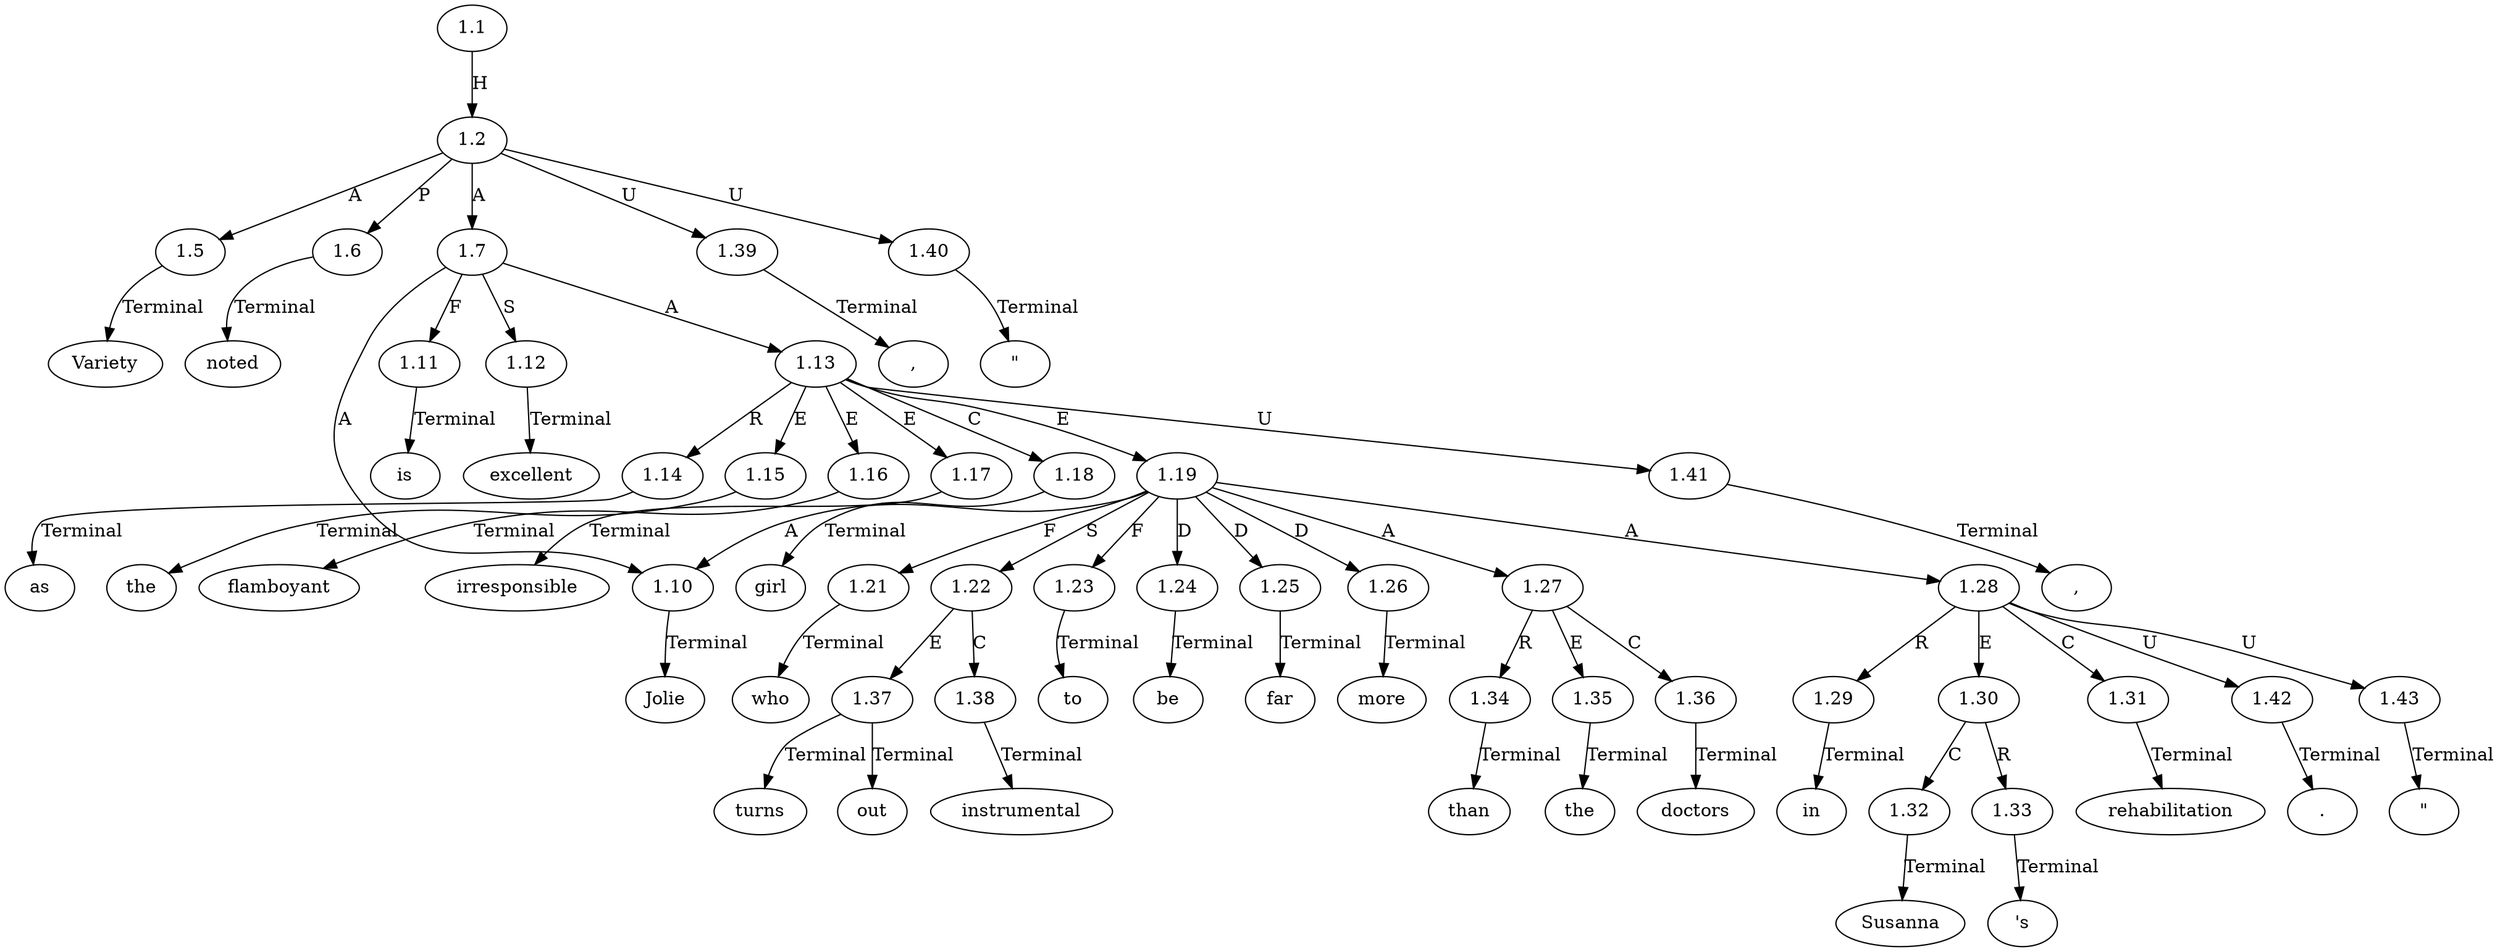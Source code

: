 // Graph
digraph {
	0.1 [label=Variety ordering=out]
	0.10 [label=flamboyant ordering=out]
	0.11 [label="," ordering=out]
	0.12 [label=irresponsible ordering=out]
	0.13 [label=girl ordering=out]
	0.14 [label=who ordering=out]
	0.15 [label=turns ordering=out]
	0.16 [label=out ordering=out]
	0.17 [label=to ordering=out]
	0.18 [label=be ordering=out]
	0.19 [label=far ordering=out]
	0.2 [label=noted ordering=out]
	0.20 [label=more ordering=out]
	0.21 [label=instrumental ordering=out]
	0.22 [label=than ordering=out]
	0.23 [label=the ordering=out]
	0.24 [label=doctors ordering=out]
	0.25 [label=in ordering=out]
	0.26 [label=Susanna ordering=out]
	0.27 [label="'s" ordering=out]
	0.28 [label=rehabilitation ordering=out]
	0.29 [label="." ordering=out]
	0.3 [label="," ordering=out]
	0.30 [label="\"" ordering=out]
	0.4 [label="\"" ordering=out]
	0.5 [label=Jolie ordering=out]
	0.6 [label=is ordering=out]
	0.7 [label=excellent ordering=out]
	0.8 [label=as ordering=out]
	0.9 [label=the ordering=out]
	1.1 [label=1.1 ordering=out]
	1.2 [label=1.2 ordering=out]
	1.5 [label=1.5 ordering=out]
	1.6 [label=1.6 ordering=out]
	1.7 [label=1.7 ordering=out]
	1.10 [label=1.10 ordering=out]
	1.11 [label=1.11 ordering=out]
	1.12 [label=1.12 ordering=out]
	1.13 [label=1.13 ordering=out]
	1.14 [label=1.14 ordering=out]
	1.15 [label=1.15 ordering=out]
	1.16 [label=1.16 ordering=out]
	1.17 [label=1.17 ordering=out]
	1.18 [label=1.18 ordering=out]
	1.19 [label=1.19 ordering=out]
	1.21 [label=1.21 ordering=out]
	1.22 [label=1.22 ordering=out]
	1.23 [label=1.23 ordering=out]
	1.24 [label=1.24 ordering=out]
	1.25 [label=1.25 ordering=out]
	1.26 [label=1.26 ordering=out]
	1.27 [label=1.27 ordering=out]
	1.28 [label=1.28 ordering=out]
	1.29 [label=1.29 ordering=out]
	1.30 [label=1.30 ordering=out]
	1.31 [label=1.31 ordering=out]
	1.32 [label=1.32 ordering=out]
	1.33 [label=1.33 ordering=out]
	1.34 [label=1.34 ordering=out]
	1.35 [label=1.35 ordering=out]
	1.36 [label=1.36 ordering=out]
	1.37 [label=1.37 ordering=out]
	1.38 [label=1.38 ordering=out]
	1.39 [label=1.39 ordering=out]
	1.40 [label=1.40 ordering=out]
	1.41 [label=1.41 ordering=out]
	1.42 [label=1.42 ordering=out]
	1.43 [label=1.43 ordering=out]
	1.1 -> 1.2 [label=H ordering=out]
	1.2 -> 1.5 [label=A ordering=out]
	1.2 -> 1.6 [label=P ordering=out]
	1.2 -> 1.7 [label=A ordering=out]
	1.2 -> 1.39 [label=U ordering=out]
	1.2 -> 1.40 [label=U ordering=out]
	1.5 -> 0.1 [label=Terminal ordering=out]
	1.6 -> 0.2 [label=Terminal ordering=out]
	1.7 -> 1.10 [label=A ordering=out]
	1.7 -> 1.11 [label=F ordering=out]
	1.7 -> 1.12 [label=S ordering=out]
	1.7 -> 1.13 [label=A ordering=out]
	1.10 -> 0.5 [label=Terminal ordering=out]
	1.11 -> 0.6 [label=Terminal ordering=out]
	1.12 -> 0.7 [label=Terminal ordering=out]
	1.13 -> 1.14 [label=R ordering=out]
	1.13 -> 1.15 [label=E ordering=out]
	1.13 -> 1.16 [label=E ordering=out]
	1.13 -> 1.17 [label=E ordering=out]
	1.13 -> 1.18 [label=C ordering=out]
	1.13 -> 1.19 [label=E ordering=out]
	1.13 -> 1.41 [label=U ordering=out]
	1.14 -> 0.8 [label=Terminal ordering=out]
	1.15 -> 0.9 [label=Terminal ordering=out]
	1.16 -> 0.10 [label=Terminal ordering=out]
	1.17 -> 0.12 [label=Terminal ordering=out]
	1.18 -> 0.13 [label=Terminal ordering=out]
	1.19 -> 1.10 [label=A ordering=out]
	1.19 -> 1.21 [label=F ordering=out]
	1.19 -> 1.22 [label=S ordering=out]
	1.19 -> 1.23 [label=F ordering=out]
	1.19 -> 1.24 [label=D ordering=out]
	1.19 -> 1.25 [label=D ordering=out]
	1.19 -> 1.26 [label=D ordering=out]
	1.19 -> 1.27 [label=A ordering=out]
	1.19 -> 1.28 [label=A ordering=out]
	1.21 -> 0.14 [label=Terminal ordering=out]
	1.22 -> 1.37 [label=E ordering=out]
	1.22 -> 1.38 [label=C ordering=out]
	1.23 -> 0.17 [label=Terminal ordering=out]
	1.24 -> 0.18 [label=Terminal ordering=out]
	1.25 -> 0.19 [label=Terminal ordering=out]
	1.26 -> 0.20 [label=Terminal ordering=out]
	1.27 -> 1.34 [label=R ordering=out]
	1.27 -> 1.35 [label=E ordering=out]
	1.27 -> 1.36 [label=C ordering=out]
	1.28 -> 1.29 [label=R ordering=out]
	1.28 -> 1.30 [label=E ordering=out]
	1.28 -> 1.31 [label=C ordering=out]
	1.28 -> 1.42 [label=U ordering=out]
	1.28 -> 1.43 [label=U ordering=out]
	1.29 -> 0.25 [label=Terminal ordering=out]
	1.30 -> 1.32 [label=C ordering=out]
	1.30 -> 1.33 [label=R ordering=out]
	1.31 -> 0.28 [label=Terminal ordering=out]
	1.32 -> 0.26 [label=Terminal ordering=out]
	1.33 -> 0.27 [label=Terminal ordering=out]
	1.34 -> 0.22 [label=Terminal ordering=out]
	1.35 -> 0.23 [label=Terminal ordering=out]
	1.36 -> 0.24 [label=Terminal ordering=out]
	1.37 -> 0.15 [label=Terminal ordering=out]
	1.37 -> 0.16 [label=Terminal ordering=out]
	1.38 -> 0.21 [label=Terminal ordering=out]
	1.39 -> 0.3 [label=Terminal ordering=out]
	1.40 -> 0.4 [label=Terminal ordering=out]
	1.41 -> 0.11 [label=Terminal ordering=out]
	1.42 -> 0.29 [label=Terminal ordering=out]
	1.43 -> 0.30 [label=Terminal ordering=out]
}
